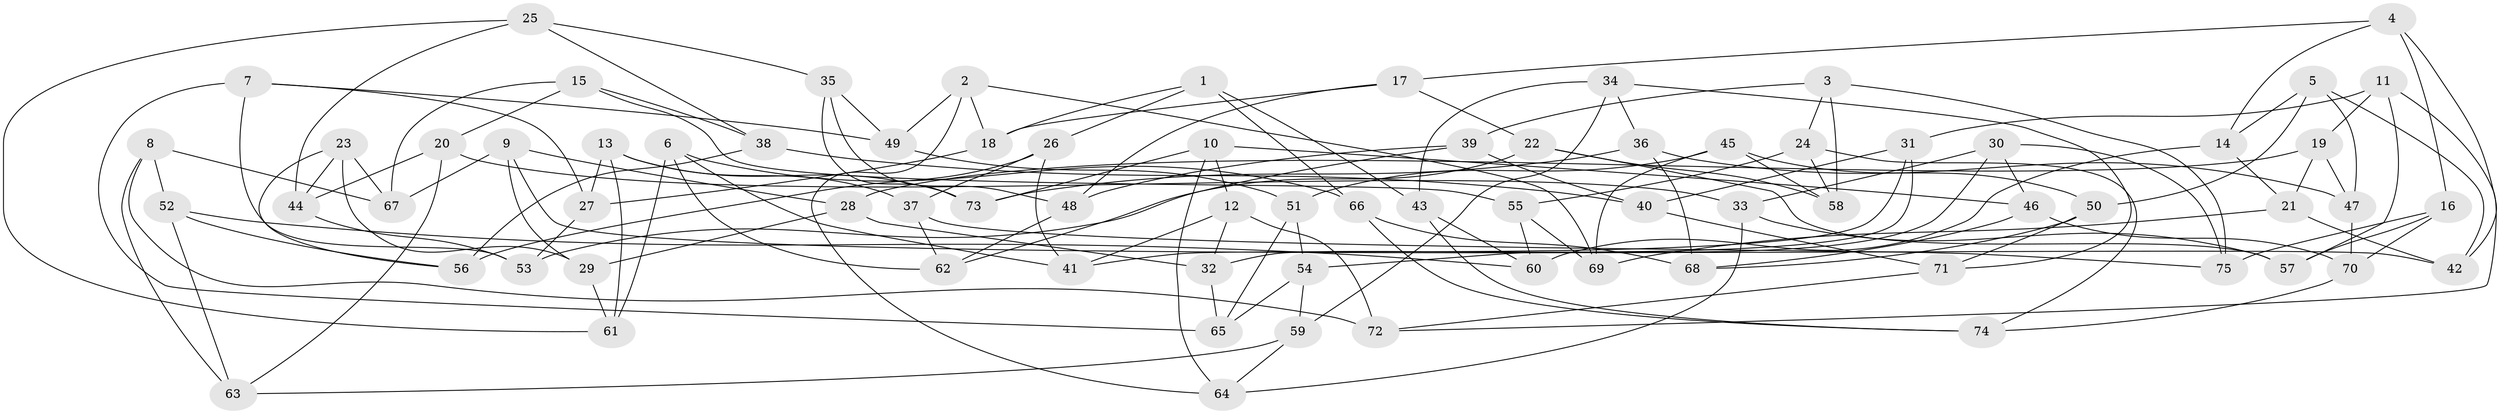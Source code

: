 // Generated by graph-tools (version 1.1) at 2025/50/03/09/25 03:50:50]
// undirected, 75 vertices, 150 edges
graph export_dot {
graph [start="1"]
  node [color=gray90,style=filled];
  1;
  2;
  3;
  4;
  5;
  6;
  7;
  8;
  9;
  10;
  11;
  12;
  13;
  14;
  15;
  16;
  17;
  18;
  19;
  20;
  21;
  22;
  23;
  24;
  25;
  26;
  27;
  28;
  29;
  30;
  31;
  32;
  33;
  34;
  35;
  36;
  37;
  38;
  39;
  40;
  41;
  42;
  43;
  44;
  45;
  46;
  47;
  48;
  49;
  50;
  51;
  52;
  53;
  54;
  55;
  56;
  57;
  58;
  59;
  60;
  61;
  62;
  63;
  64;
  65;
  66;
  67;
  68;
  69;
  70;
  71;
  72;
  73;
  74;
  75;
  1 -- 43;
  1 -- 66;
  1 -- 26;
  1 -- 18;
  2 -- 64;
  2 -- 18;
  2 -- 49;
  2 -- 69;
  3 -- 58;
  3 -- 75;
  3 -- 24;
  3 -- 39;
  4 -- 42;
  4 -- 17;
  4 -- 14;
  4 -- 16;
  5 -- 50;
  5 -- 47;
  5 -- 14;
  5 -- 42;
  6 -- 61;
  6 -- 66;
  6 -- 62;
  6 -- 41;
  7 -- 65;
  7 -- 49;
  7 -- 27;
  7 -- 53;
  8 -- 67;
  8 -- 72;
  8 -- 52;
  8 -- 63;
  9 -- 28;
  9 -- 67;
  9 -- 29;
  9 -- 42;
  10 -- 12;
  10 -- 46;
  10 -- 64;
  10 -- 73;
  11 -- 72;
  11 -- 31;
  11 -- 57;
  11 -- 19;
  12 -- 41;
  12 -- 32;
  12 -- 72;
  13 -- 37;
  13 -- 61;
  13 -- 27;
  13 -- 73;
  14 -- 21;
  14 -- 60;
  15 -- 67;
  15 -- 20;
  15 -- 55;
  15 -- 38;
  16 -- 75;
  16 -- 70;
  16 -- 57;
  17 -- 48;
  17 -- 22;
  17 -- 18;
  18 -- 27;
  19 -- 28;
  19 -- 47;
  19 -- 21;
  20 -- 63;
  20 -- 44;
  20 -- 33;
  21 -- 42;
  21 -- 69;
  22 -- 62;
  22 -- 57;
  22 -- 58;
  23 -- 29;
  23 -- 67;
  23 -- 56;
  23 -- 44;
  24 -- 55;
  24 -- 58;
  24 -- 74;
  25 -- 61;
  25 -- 35;
  25 -- 38;
  25 -- 44;
  26 -- 37;
  26 -- 56;
  26 -- 41;
  27 -- 53;
  28 -- 29;
  28 -- 32;
  29 -- 61;
  30 -- 54;
  30 -- 46;
  30 -- 75;
  30 -- 33;
  31 -- 41;
  31 -- 32;
  31 -- 40;
  32 -- 65;
  33 -- 64;
  33 -- 57;
  34 -- 36;
  34 -- 43;
  34 -- 59;
  34 -- 71;
  35 -- 49;
  35 -- 48;
  35 -- 73;
  36 -- 73;
  36 -- 47;
  36 -- 68;
  37 -- 75;
  37 -- 62;
  38 -- 56;
  38 -- 40;
  39 -- 48;
  39 -- 40;
  39 -- 53;
  40 -- 71;
  43 -- 60;
  43 -- 74;
  44 -- 53;
  45 -- 69;
  45 -- 51;
  45 -- 58;
  45 -- 50;
  46 -- 68;
  46 -- 70;
  47 -- 70;
  48 -- 62;
  49 -- 51;
  50 -- 68;
  50 -- 71;
  51 -- 54;
  51 -- 65;
  52 -- 56;
  52 -- 60;
  52 -- 63;
  54 -- 65;
  54 -- 59;
  55 -- 69;
  55 -- 60;
  59 -- 64;
  59 -- 63;
  66 -- 74;
  66 -- 68;
  70 -- 74;
  71 -- 72;
}
